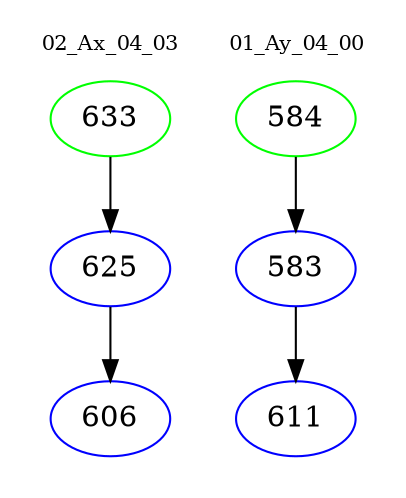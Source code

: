 digraph{
subgraph cluster_0 {
color = white
label = "02_Ax_04_03";
fontsize=10;
T0_633 [label="633", color="green"]
T0_633 -> T0_625 [color="black"]
T0_625 [label="625", color="blue"]
T0_625 -> T0_606 [color="black"]
T0_606 [label="606", color="blue"]
}
subgraph cluster_1 {
color = white
label = "01_Ay_04_00";
fontsize=10;
T1_584 [label="584", color="green"]
T1_584 -> T1_583 [color="black"]
T1_583 [label="583", color="blue"]
T1_583 -> T1_611 [color="black"]
T1_611 [label="611", color="blue"]
}
}
